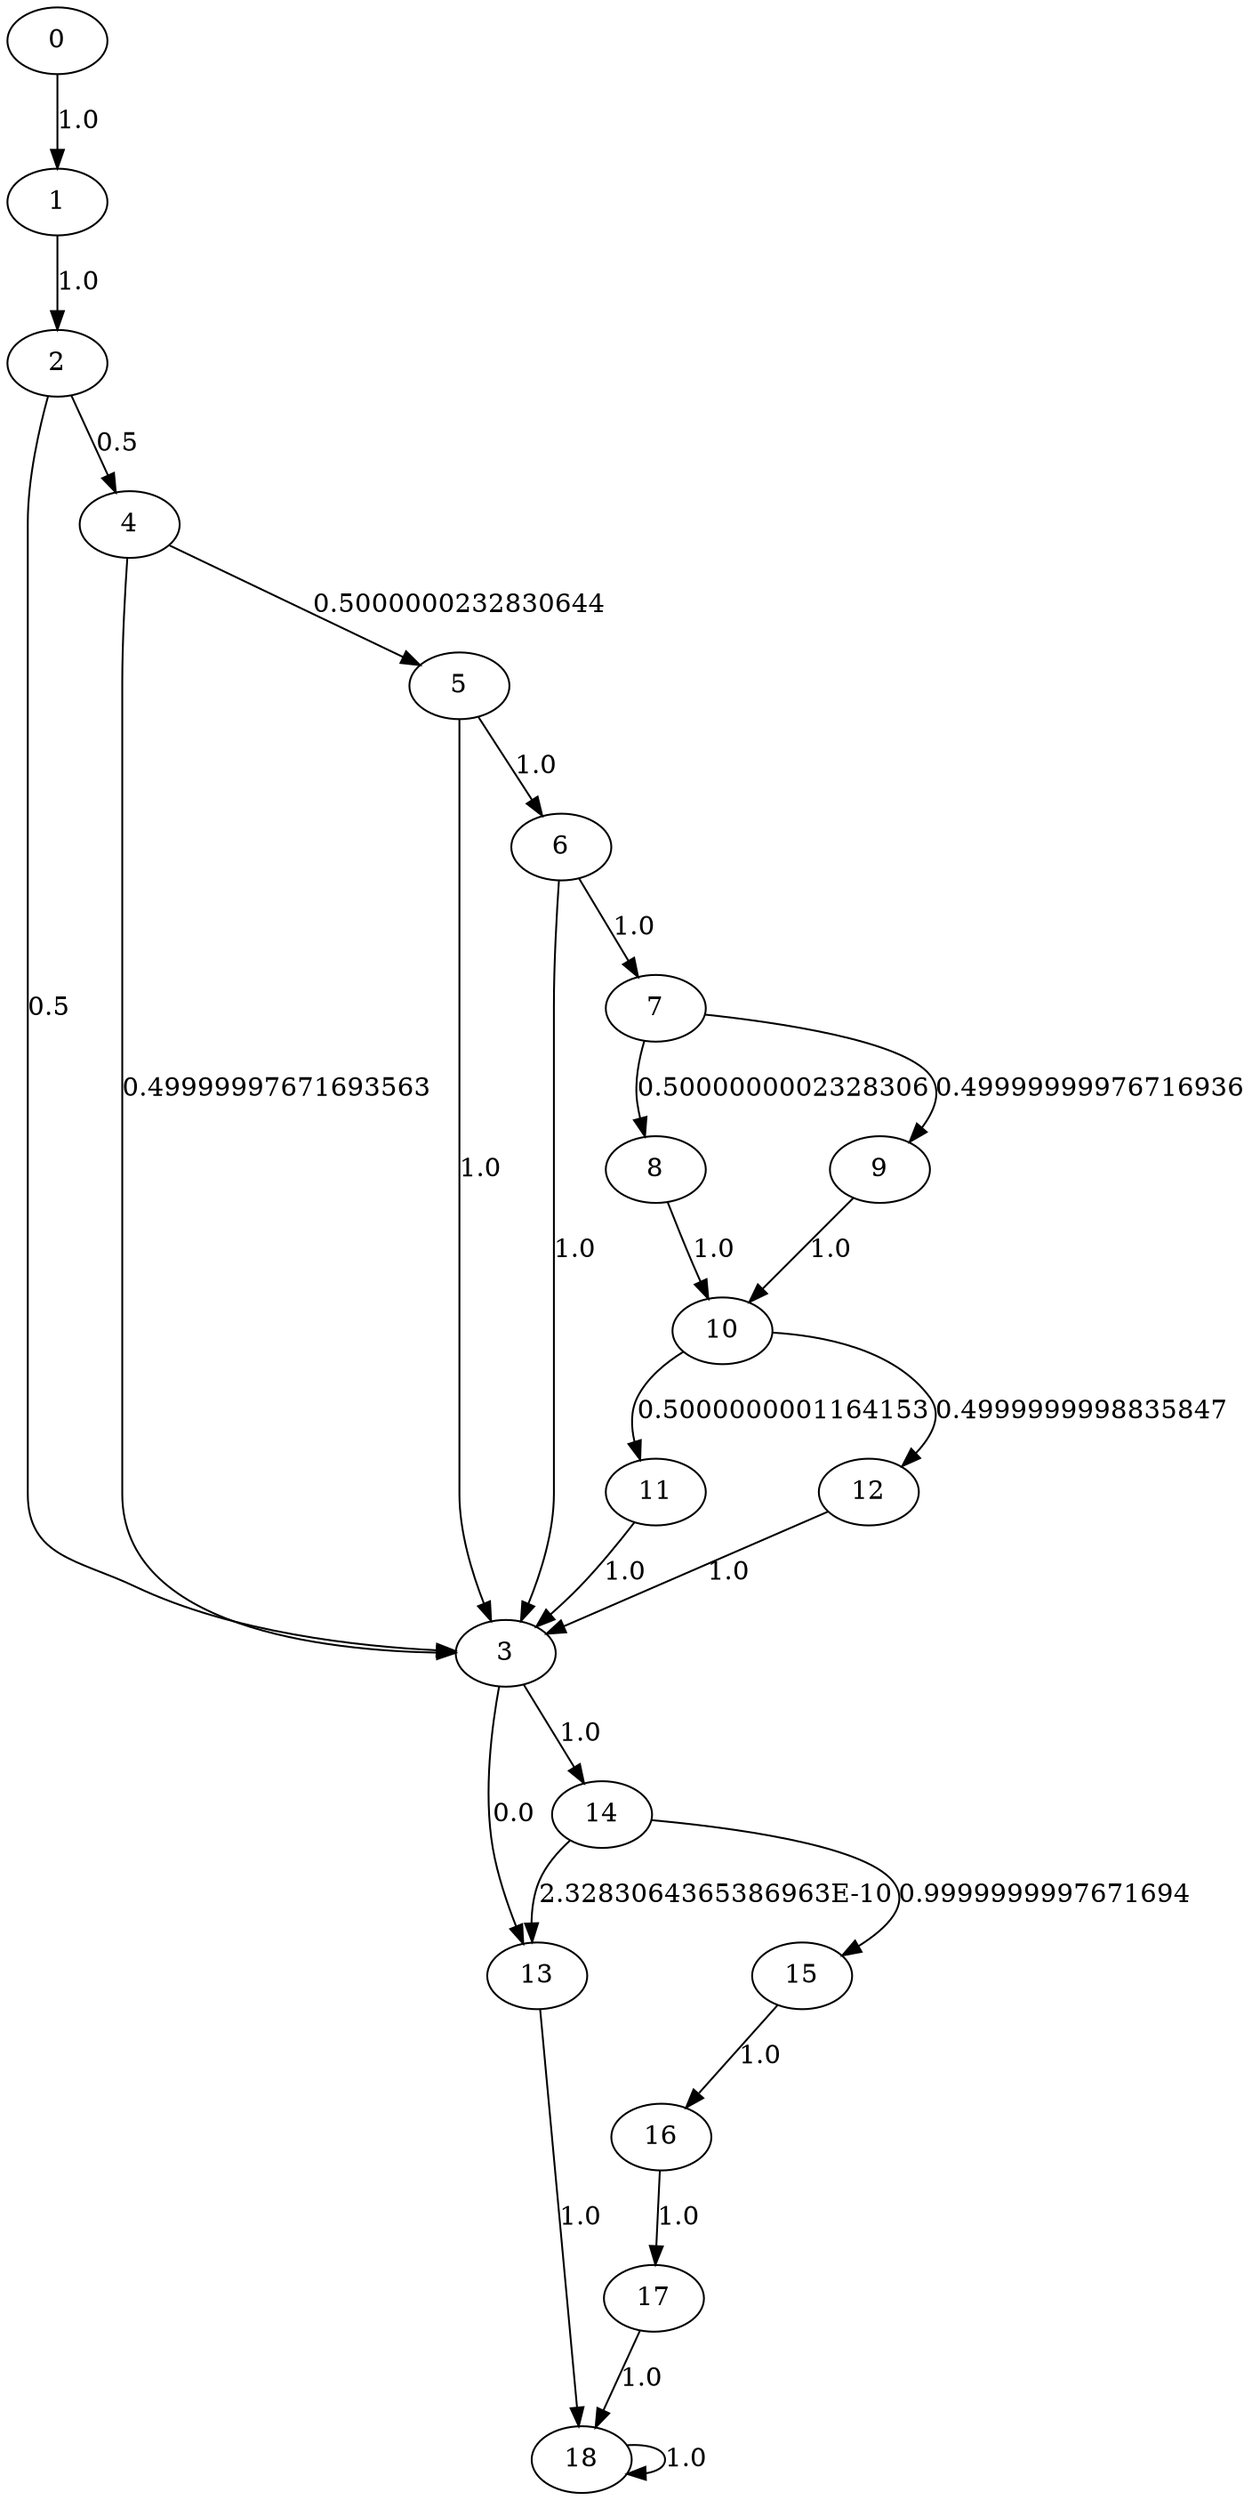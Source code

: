 digraph {
	11 -> 3[label= "1.0"];
	12 -> 3[label= "1.0"];
	13 -> 18[label= "1.0"];
	14 -> 13[label= "2.3283064365386963E-10"];
	14 -> 15[label= "0.9999999997671694"];
	15 -> 16[label= "1.0"];
	16 -> 17[label= "1.0"];
	17 -> 18[label= "1.0"];
	18 -> 18[label= "1.0"];
	0 -> 1[label= "1.0"];
	1 -> 2[label= "1.0"];
	2 -> 3[label= "0.5"];
	2 -> 4[label= "0.5"];
	3 -> 13[label= "0.0"];
	3 -> 14[label= "1.0"];
	4 -> 3[label= "0.49999997671693563"];
	4 -> 5[label= "0.5000000232830644"];
	5 -> 3[label= "1.0"];
	5 -> 6[label= "1.0"];
	6 -> 3[label= "1.0"];
	6 -> 7[label= "1.0"];
	7 -> 8[label= "0.5000000002328306"];
	7 -> 9[label= "0.49999999976716936"];
	8 -> 10[label= "1.0"];
	9 -> 10[label= "1.0"];
	10 -> 11[label= "0.5000000001164153"];
	10 -> 12[label= "0.4999999998835847"];
}